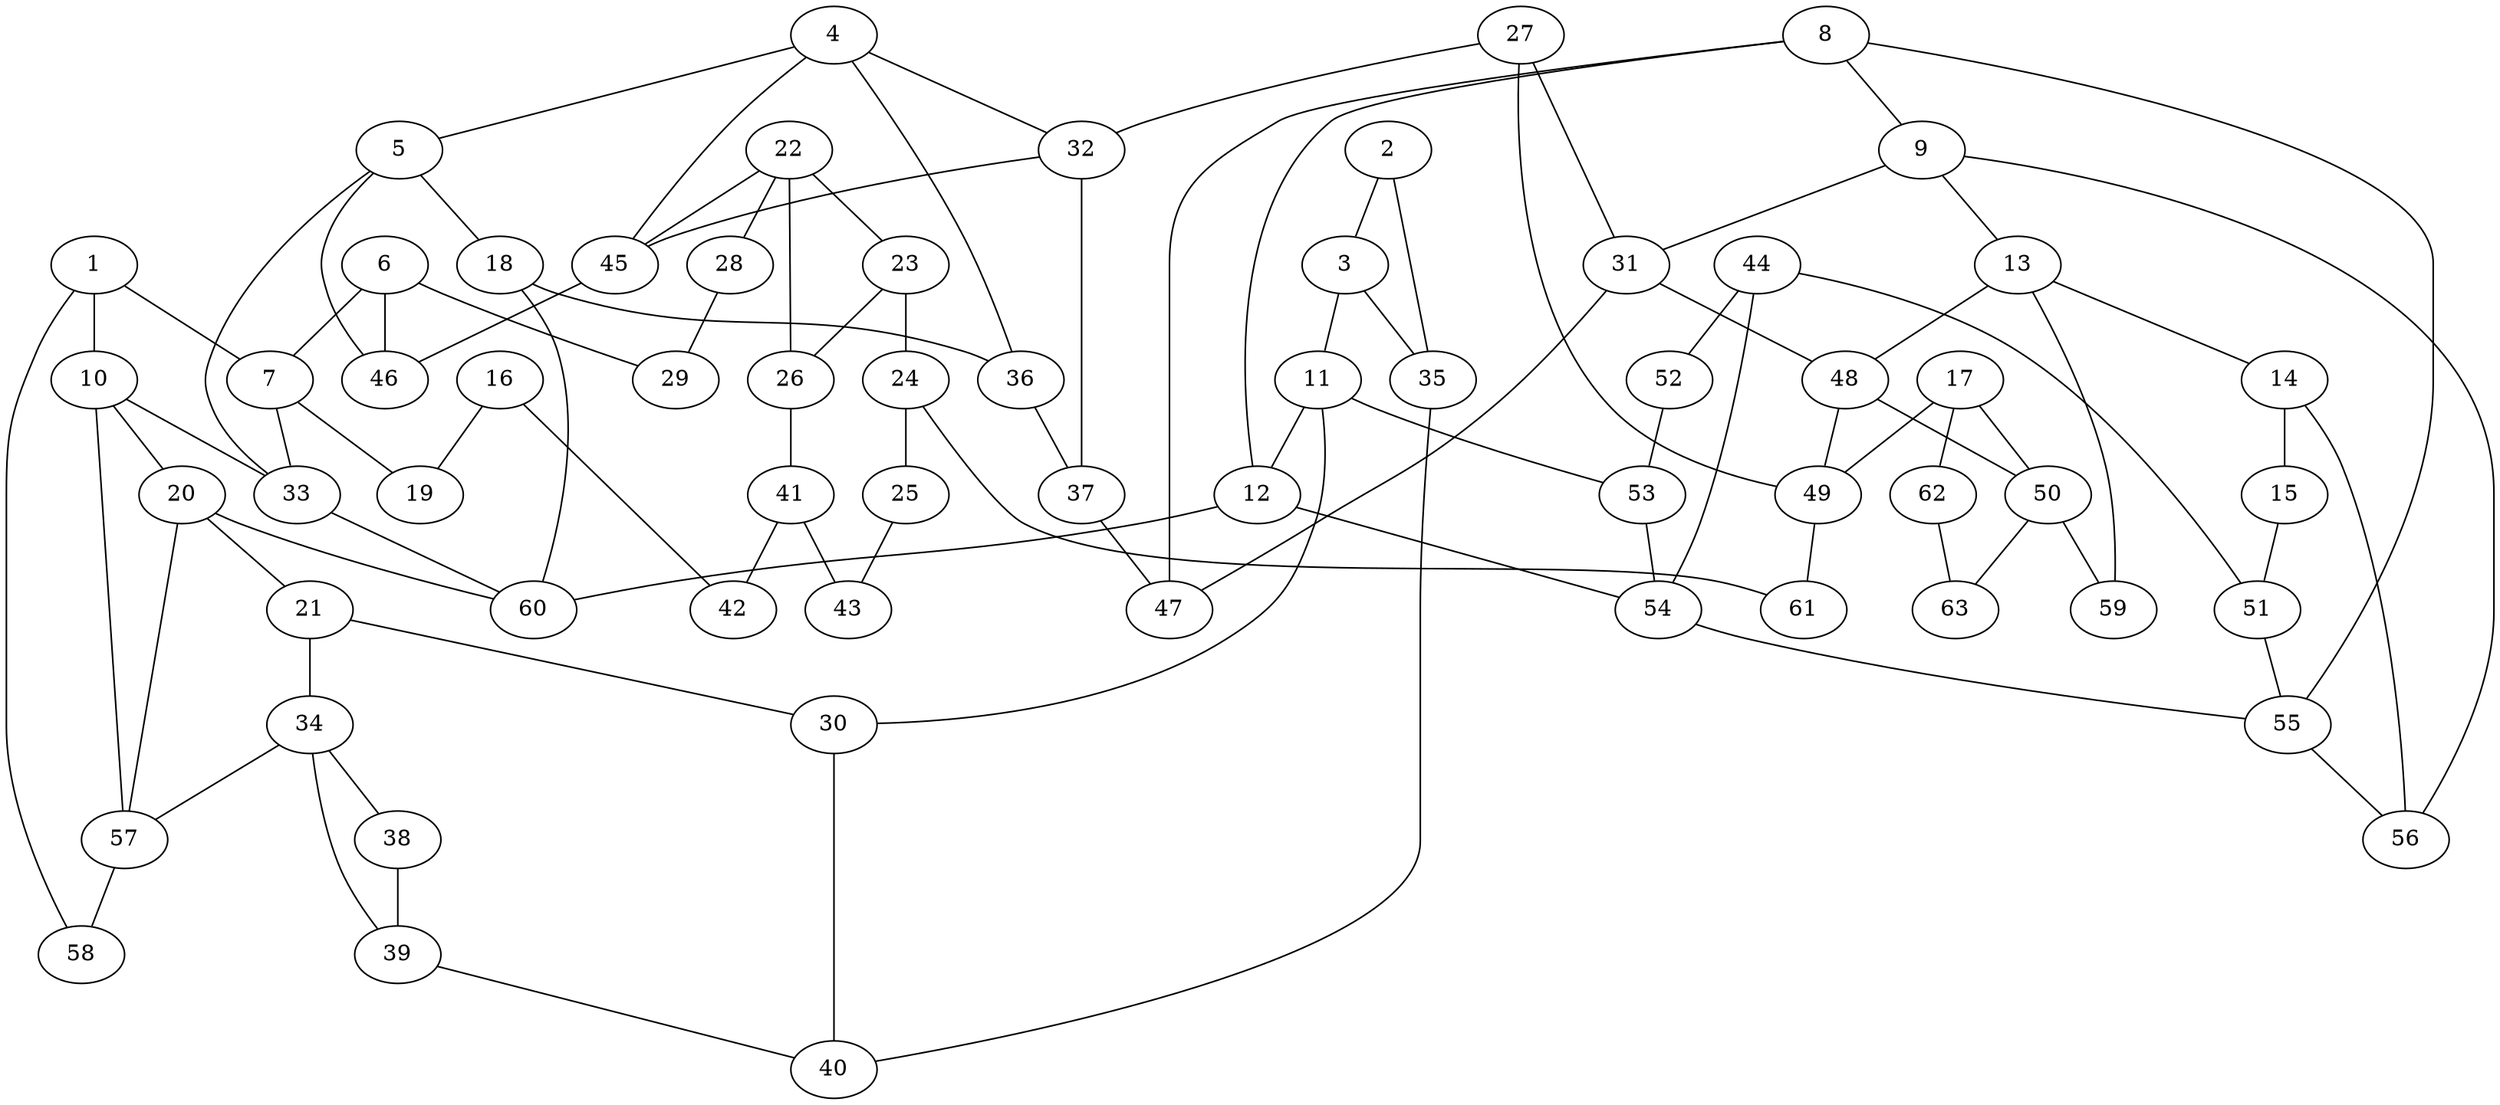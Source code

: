 graph G {
  20 [pos="-1.124089,-0.933428!"];
  20 -- 21;
  20 -- 60;
  20 -- 57;
  2 [pos="7.955142,0.296180!"];
  2 -- 35;
  2 -- 3;
  43 [pos="-15.815877,-12.163708!"];
  29 [pos="-11.025673,-6.007684!"];
  35 [pos="6.566892,0.636704!"];
  35 -- 40;
  7 [pos="-7.699276,-2.579204!"];
  7 -- 33;
  7 -- 19;
  39 [pos="2.835171,2.834110!"];
  39 -- 40;
  46 [pos="-7.556959,-6.868614!"];
  10 [pos="-3.359559,-0.693364!"];
  10 -- 20;
  10 -- 33;
  10 -- 57;
  42 [pos="-15.424393,-6.938398!"];
  41 [pos="-15.570536,-9.748628!"];
  41 -- 43;
  41 -- 42;
  37 [pos="-3.157106,-10.417322!"];
  37 -- 47;
  33 [pos="-4.473766,-3.213670!"];
  33 -- 60;
  5 [pos="-5.408599,-5.986872!"];
  5 -- 33;
  5 -- 46;
  5 -- 18;
  44 [pos="7.034878,-9.067925!"];
  44 -- 51;
  44 -- 52;
  44 -- 54;
  47 [pos="-0.611640,-11.410419!"];
  53 [pos="6.255136,-5.932067!"];
  53 -- 54;
  28 [pos="-11.829141,-7.961632!"];
  28 -- 29;
  22 [pos="-11.158720,-10.045569!"];
  22 -- 23;
  22 -- 26;
  22 -- 28;
  22 -- 45;
  48 [pos="-1.620749,-16.571543!"];
  48 -- 49;
  48 -- 50;
  34 [pos="0.804591,2.357019!"];
  34 -- 39;
  34 -- 38;
  34 -- 57;
  58 [pos="-4.021310,1.290849!"];
  38 [pos="1.915316,4.000895!"];
  38 -- 39;
  61 [pos="-8.350093,-16.072141!"];
  27 [pos="-3.995396,-13.919361!"];
  27 -- 49;
  27 -- 31;
  27 -- 32;
  6 [pos="-9.000423,-4.833769!"];
  6 -- 29;
  6 -- 7;
  6 -- 46;
  59 [pos="0.327930,-18.248252!"];
  60 [pos="-1.184551,-4.104508!"];
  55 [pos="4.517685,-10.568442!"];
  55 -- 56;
  40 [pos="4.321572,0.922827!"];
  17 [pos="-3.569974,-19.313543!"];
  17 -- 62;
  17 -- 49;
  17 -- 50;
  32 [pos="-5.426782,-10.983060!"];
  32 -- 37;
  32 -- 45;
  19 [pos="-11.082619,-3.061932!"];
  51 [pos="6.504609,-11.337186!"];
  51 -- 55;
  63 [pos="-1.952459,-21.316245!"];
  13 [pos="1.196370,-15.943481!"];
  13 -- 48;
  13 -- 14;
  13 -- 59;
  9 [pos="1.472360,-13.249460!"];
  9 -- 13;
  9 -- 31;
  9 -- 56;
  11 [pos="4.827089,-3.620005!"];
  11 -- 30;
  11 -- 12;
  11 -- 53;
  26 [pos="-13.530382,-10.661761!"];
  26 -- 41;
  57 [pos="-1.789833,1.058569!"];
  57 -- 58;
  36 [pos="-3.979132,-8.269638!"];
  36 -- 37;
  21 [pos="1.207489,0.275328!"];
  21 -- 30;
  21 -- 34;
  16 [pos="-13.798069,-4.566963!"];
  16 -- 42;
  16 -- 19;
  24 [pos="-11.588584,-14.621415!"];
  24 -- 25;
  24 -- 61;
  3 [pos="6.680346,-1.187236!"];
  3 -- 35;
  3 -- 11;
  23 [pos="-12.336902,-12.181458!"];
  23 -- 24;
  23 -- 26;
  1 [pos="-5.586075,-0.396074!"];
  1 -- 7;
  1 -- 58;
  1 -- 10;
  54 [pos="5.103757,-7.918658!"];
  54 -- 55;
  45 [pos="-7.935555,-9.390610!"];
  45 -- 46;
  8 [pos="2.037699,-10.135722!"];
  8 -- 55;
  8 -- 12;
  8 -- 9;
  8 -- 47;
  12 [pos="2.500530,-6.298036!"];
  12 -- 60;
  12 -- 54;
  31 [pos="-1.236331,-13.767324!"];
  31 -- 48;
  31 -- 47;
  56 [pos="3.693101,-12.948941!"];
  15 [pos="5.989703,-13.645741!"];
  15 -- 51;
  14 [pos="3.870203,-14.841140!"];
  14 -- 56;
  14 -- 15;
  62 [pos="-3.282886,-21.413422!"];
  62 -- 63;
  30 [pos="3.444359,-1.123447!"];
  30 -- 40;
  4 [pos="-5.913238,-8.726981!"];
  4 -- 36;
  4 -- 5;
  4 -- 32;
  4 -- 45;
  49 [pos="-4.717005,-16.674934!"];
  49 -- 61;
  52 [pos="7.798406,-7.327214!"];
  52 -- 53;
  25 [pos="-14.237373,-13.987122!"];
  25 -- 43;
  50 [pos="-1.598308,-19.157099!"];
  50 -- 59;
  50 -- 63;
  18 [pos="-3.291582,-5.909322!"];
  18 -- 36;
  18 -- 60;
}
